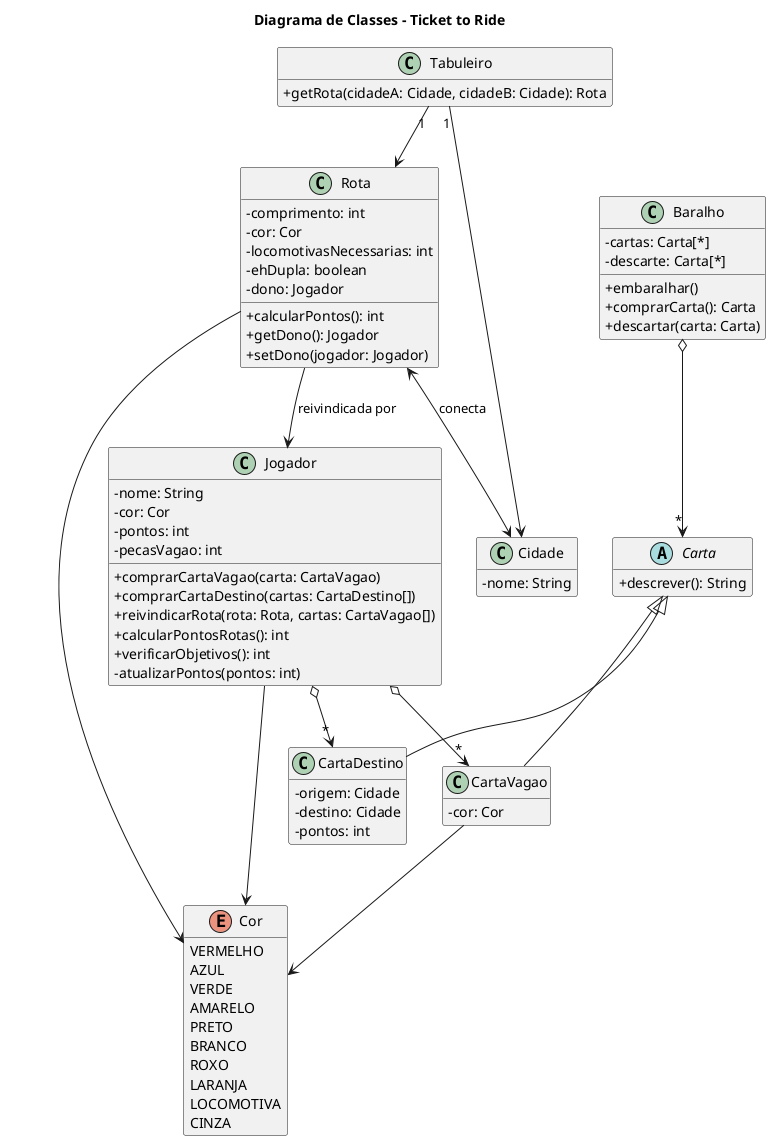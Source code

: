@startuml Diagrama de classes
skinparam classAttributeIconSize 0
hide empty members
title Diagrama de Classes - Ticket to Ride

enum Cor {
  VERMELHO
  AZUL
  VERDE
  AMARELO
  PRETO
  BRANCO
  ROXO
  LARANJA
  LOCOMOTIVA
  CINZA
}

class Tabuleiro {
  + getRota(cidadeA: Cidade, cidadeB: Cidade): Rota
}

class Cidade {
  - nome: String
}

class Rota {
  - comprimento: int
  - cor: Cor
  - locomotivasNecessarias: int
  - ehDupla: boolean
  - dono: Jogador
  + calcularPontos(): int
  + getDono(): Jogador
  + setDono(jogador: Jogador)
}

class Jogador {
  - nome: String
  - cor: Cor
  - pontos: int
  - pecasVagao: int
  + comprarCartaVagao(carta: CartaVagao)
  + comprarCartaDestino(cartas: CartaDestino[])
  + reivindicarRota(rota: Rota, cartas: CartaVagao[])
  + calcularPontosRotas(): int
  + verificarObjetivos(): int
  - atualizarPontos(pontos: int)
}

abstract class Carta {
  + descrever(): String
}

class CartaVagao extends Carta {
  - cor: Cor
}

class CartaDestino extends Carta {
  - origem: Cidade
  - destino: Cidade
  - pontos: int
}

class Baralho {
  - cartas: Carta[*]
  - descarte: Carta[*]
  + embaralhar()
  + comprarCarta(): Carta
  + descartar(carta: Carta)
}

' Relacionamentos
Tabuleiro "1" -->  Cidade
Tabuleiro "1" -->  Rota
Rota <--> Cidade : conecta
Rota --> Jogador : reivindicada por
Jogador o--> "*" CartaVagao
Jogador o--> "*" CartaDestino
Baralho o--> "*" Carta
Jogador --> Cor
Rota --> Cor
CartaVagao --> Cor

@enduml